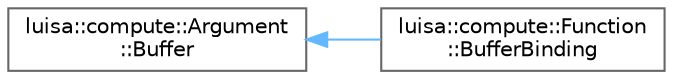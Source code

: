 digraph "类继承关系图"
{
 // LATEX_PDF_SIZE
  bgcolor="transparent";
  edge [fontname=Helvetica,fontsize=10,labelfontname=Helvetica,labelfontsize=10];
  node [fontname=Helvetica,fontsize=10,shape=box,height=0.2,width=0.4];
  rankdir="LR";
  Node0 [id="Node000000",label="luisa::compute::Argument\l::Buffer",height=0.2,width=0.4,color="grey40", fillcolor="white", style="filled",URL="$structluisa_1_1compute_1_1_argument_1_1_buffer.html",tooltip=" "];
  Node0 -> Node1 [id="edge1111_Node000000_Node000001",dir="back",color="steelblue1",style="solid",tooltip=" "];
  Node1 [id="Node000001",label="luisa::compute::Function\l::BufferBinding",height=0.2,width=0.4,color="grey40", fillcolor="white", style="filled",URL="$structluisa_1_1compute_1_1_function_1_1_buffer_binding.html",tooltip="Buffer binding."];
}
